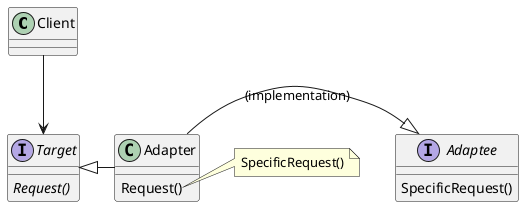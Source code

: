 @startuml
class Client

interface Target
Target : {abstract} Request()

Client --> Target

interface Adaptee
Adaptee : SpecificRequest()

class Adapter
Target <|- Adapter
Adapter -|> Adaptee : (implementation)
Adapter : Request()
note right of Adapter::Request()
SpecificRequest()
end note
@enduml
